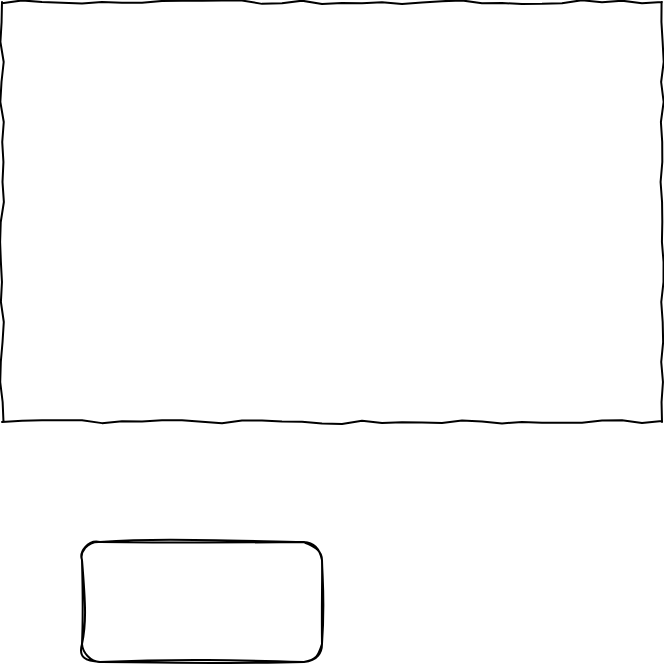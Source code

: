 <mxfile version="20.2.5" type="device"><diagram id="P7-UGYSOIdUrUOSFxlNP" name="第 1 页"><mxGraphModel dx="918" dy="631" grid="1" gridSize="10" guides="1" tooltips="1" connect="1" arrows="1" fold="1" page="1" pageScale="1" pageWidth="827" pageHeight="1169" math="0" shadow="0"><root><mxCell id="0"/><mxCell id="1" parent="0"/><mxCell id="8mk1Q-Ne8-nDDSOf7EPt-1" value="" style="rounded=0;whiteSpace=wrap;html=1;comic=1;enumerate=0;treeFolding=0;autosize=0;metaEdit=0;" vertex="1" parent="1"><mxGeometry x="150" y="160" width="330" height="210" as="geometry"/></mxCell><mxCell id="8mk1Q-Ne8-nDDSOf7EPt-14" value="" style="rounded=1;whiteSpace=wrap;html=1;fontFamily=Helvetica;fontSize=12;fontColor=default;strokeColor=default;fillColor=default;enumerate=0;treeMoving=0;comic=0;absoluteArcSize=0;sketch=1;shadow=0;" vertex="1" parent="1"><mxGeometry x="190" y="430" width="120" height="60" as="geometry"/></mxCell></root></mxGraphModel></diagram></mxfile>